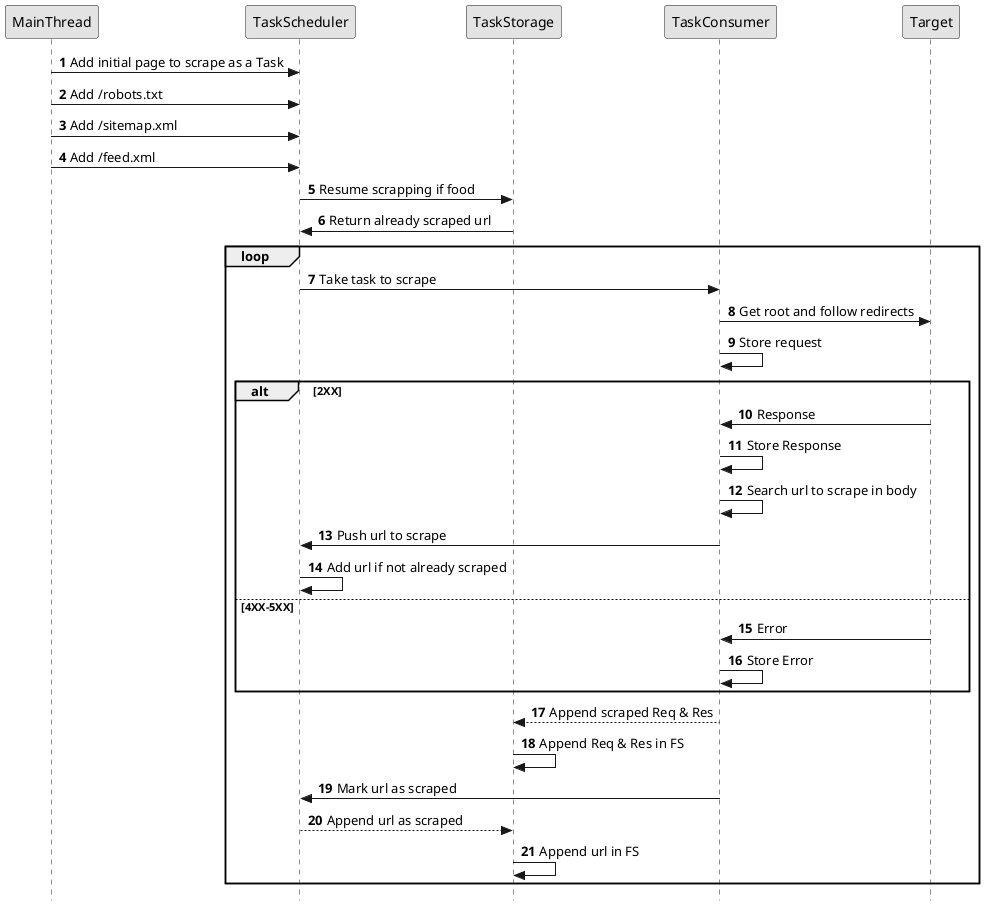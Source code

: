 @startuml
'https://plantuml.com/sequence-diagram
skinparam handwritten false
skinparam monochrome true
skinparam backgroundColor white
skinparam classBackgroundColor transparent
skinparam style strictuml
autonumber

MainThread -> TaskScheduler: Add initial page to scrape as a Task
MainThread -> TaskScheduler: Add /robots.txt
MainThread -> TaskScheduler: Add /sitemap.xml
MainThread -> TaskScheduler: Add /feed.xml
TaskScheduler -> TaskStorage: Resume scrapping if food
TaskStorage -> TaskScheduler: Return already scraped url
loop
    TaskScheduler -> TaskConsumer: Take task to scrape
    TaskConsumer -> Target: Get root and follow redirects
    TaskConsumer -> TaskConsumer: Store request
    alt 2XX
        Target -> TaskConsumer: Response
        TaskConsumer -> TaskConsumer: Store Response
        TaskConsumer -> TaskConsumer: Search url to scrape in body
        TaskConsumer -> TaskScheduler: Push url to scrape
        TaskScheduler -> TaskScheduler: Add url if not already scraped
    else 4XX-5XX
        Target -> TaskConsumer: Error
        TaskConsumer -> TaskConsumer: Store Error
    end
    TaskConsumer --> TaskStorage: Append scraped Req & Res
    TaskStorage -> TaskStorage: Append Req & Res in FS
    TaskConsumer -> TaskScheduler: Mark url as scraped
    TaskScheduler --> TaskStorage: Append url as scraped
    TaskStorage -> TaskStorage: Append url in FS
end

@enduml